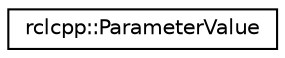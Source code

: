 digraph "Graphical Class Hierarchy"
{
  edge [fontname="Helvetica",fontsize="10",labelfontname="Helvetica",labelfontsize="10"];
  node [fontname="Helvetica",fontsize="10",shape=record];
  rankdir="LR";
  Node0 [label="rclcpp::ParameterValue",height=0.2,width=0.4,color="black", fillcolor="white", style="filled",URL="$classrclcpp_1_1ParameterValue.html",tooltip="Store the type and value of a parameter. "];
}
